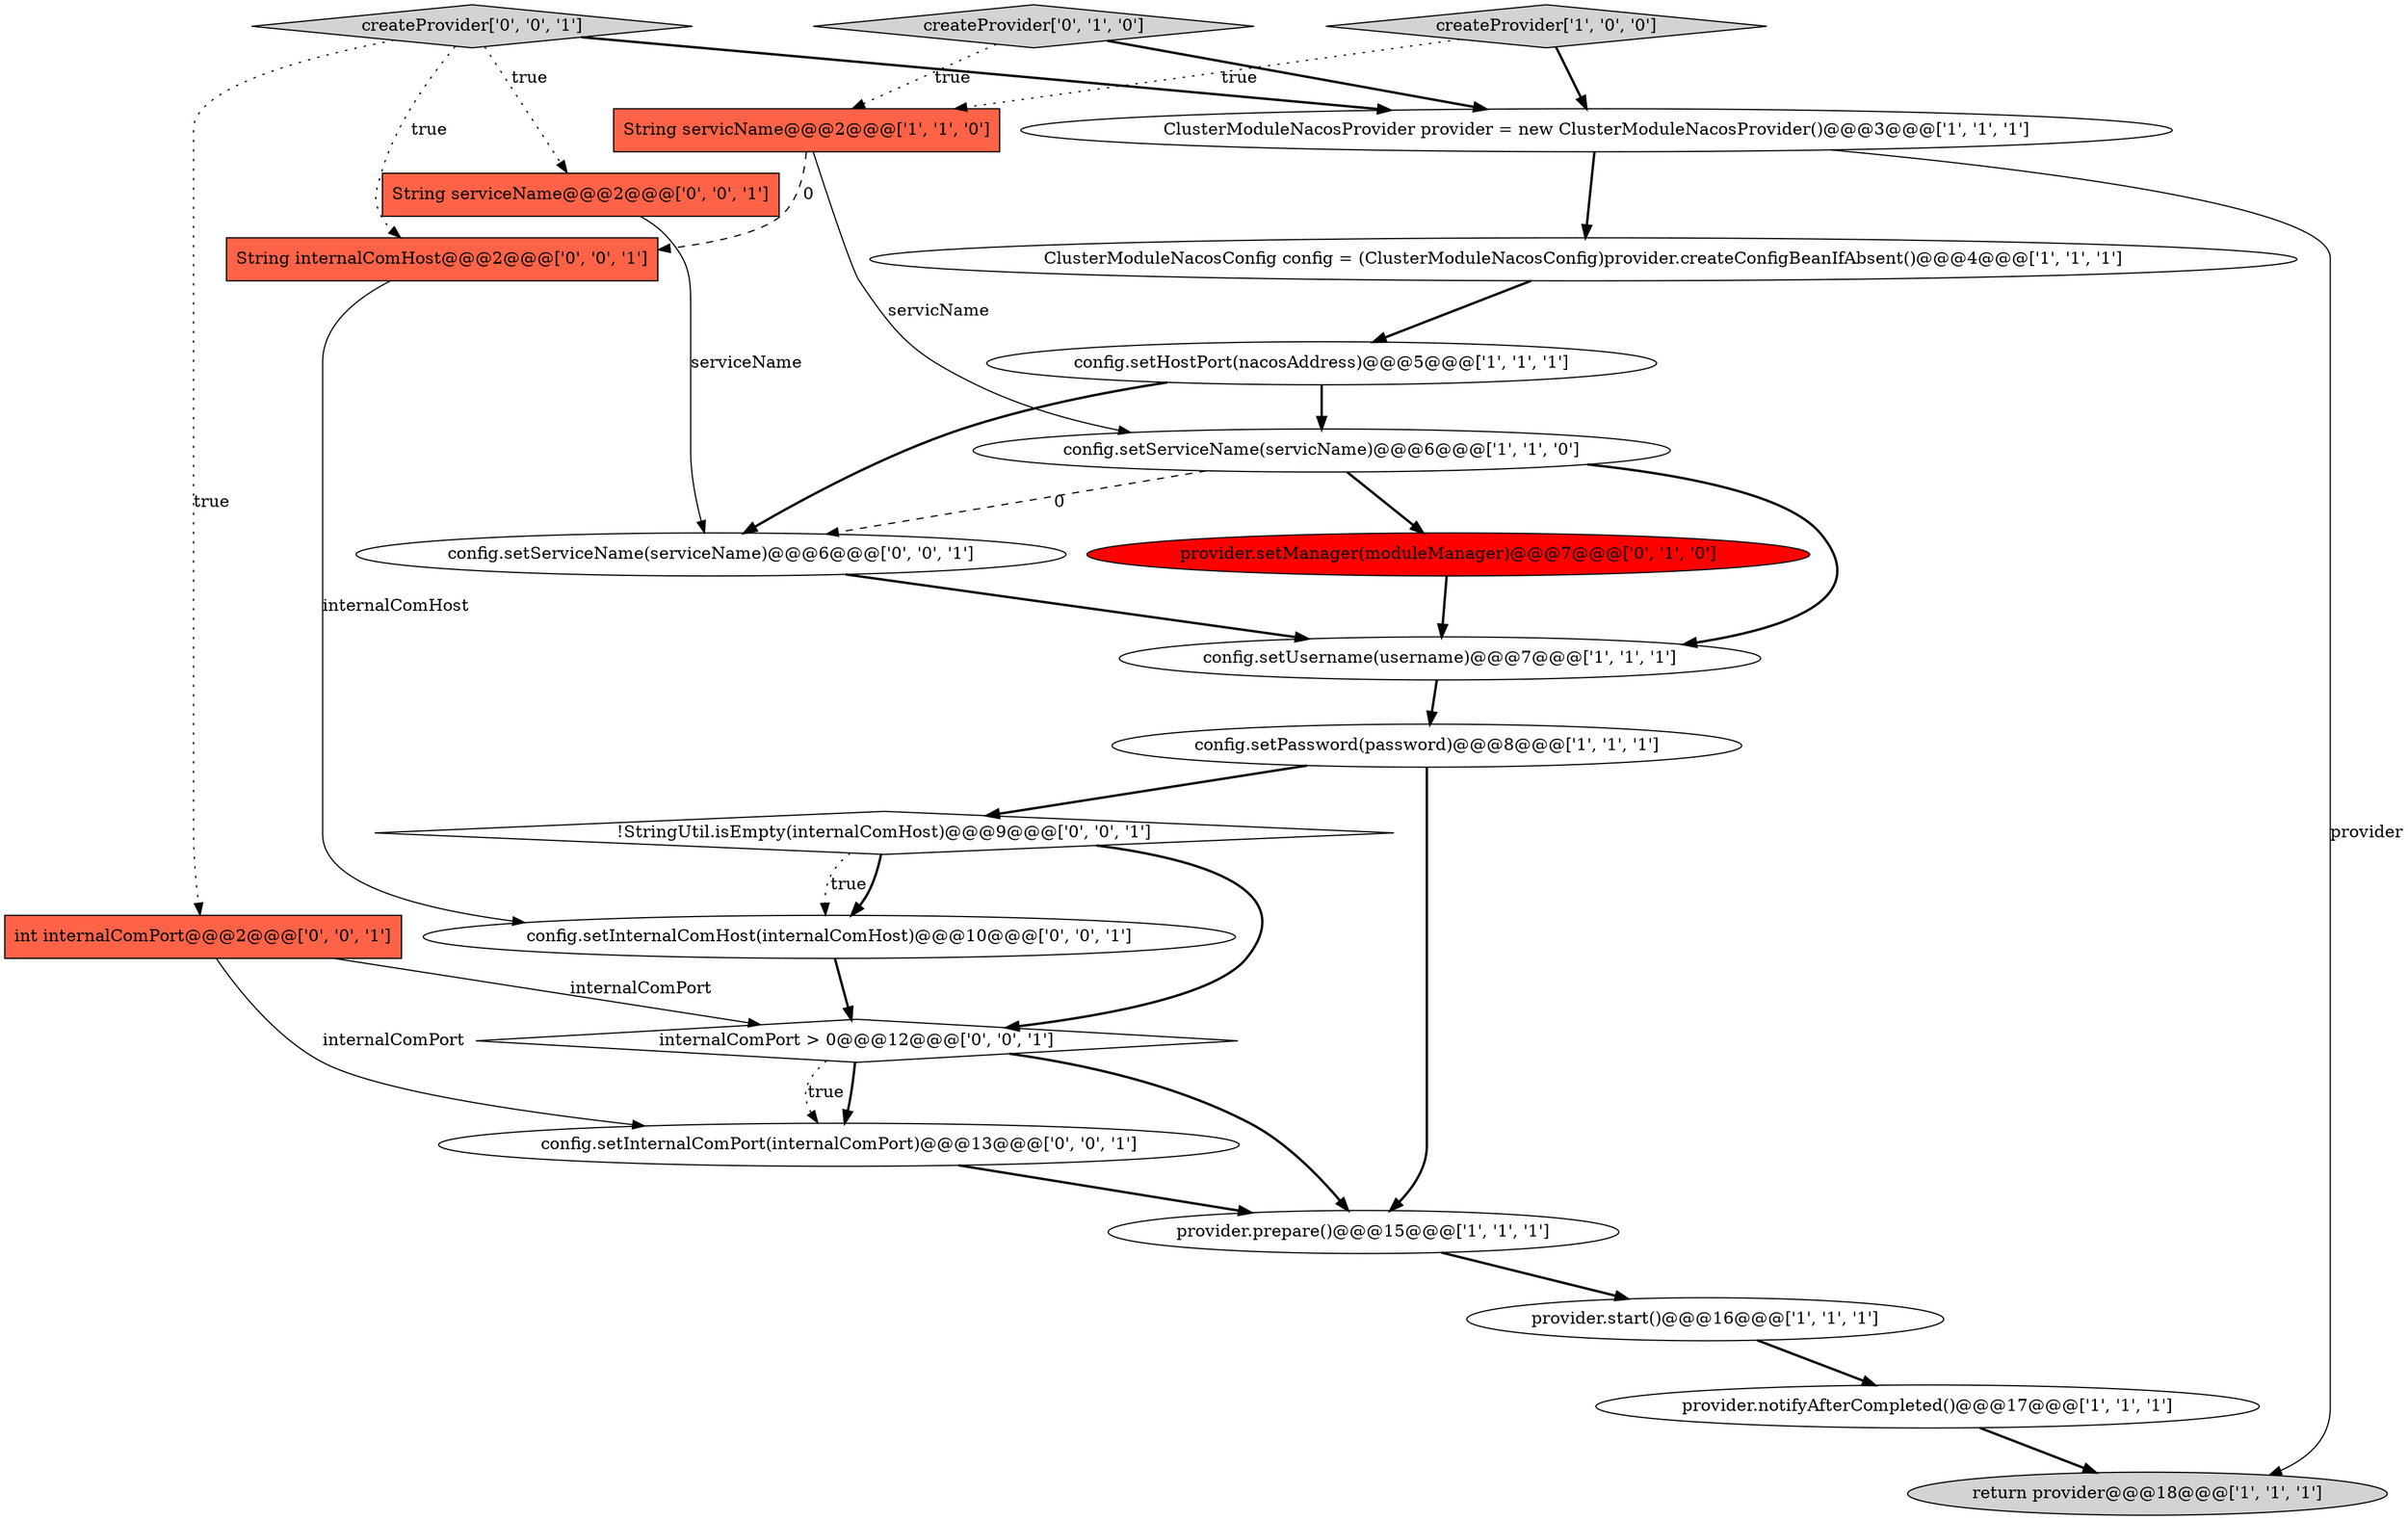 digraph {
4 [style = filled, label = "config.setServiceName(servicName)@@@6@@@['1', '1', '0']", fillcolor = white, shape = ellipse image = "AAA0AAABBB1BBB"];
7 [style = filled, label = "ClusterModuleNacosProvider provider = new ClusterModuleNacosProvider()@@@3@@@['1', '1', '1']", fillcolor = white, shape = ellipse image = "AAA0AAABBB1BBB"];
9 [style = filled, label = "String servicName@@@2@@@['1', '1', '0']", fillcolor = tomato, shape = box image = "AAA0AAABBB1BBB"];
13 [style = filled, label = "provider.setManager(moduleManager)@@@7@@@['0', '1', '0']", fillcolor = red, shape = ellipse image = "AAA1AAABBB2BBB"];
2 [style = filled, label = "config.setUsername(username)@@@7@@@['1', '1', '1']", fillcolor = white, shape = ellipse image = "AAA0AAABBB1BBB"];
0 [style = filled, label = "provider.notifyAfterCompleted()@@@17@@@['1', '1', '1']", fillcolor = white, shape = ellipse image = "AAA0AAABBB1BBB"];
21 [style = filled, label = "String internalComHost@@@2@@@['0', '0', '1']", fillcolor = tomato, shape = box image = "AAA0AAABBB3BBB"];
17 [style = filled, label = "createProvider['0', '0', '1']", fillcolor = lightgray, shape = diamond image = "AAA0AAABBB3BBB"];
16 [style = filled, label = "config.setServiceName(serviceName)@@@6@@@['0', '0', '1']", fillcolor = white, shape = ellipse image = "AAA0AAABBB3BBB"];
14 [style = filled, label = "!StringUtil.isEmpty(internalComHost)@@@9@@@['0', '0', '1']", fillcolor = white, shape = diamond image = "AAA0AAABBB3BBB"];
15 [style = filled, label = "int internalComPort@@@2@@@['0', '0', '1']", fillcolor = tomato, shape = box image = "AAA0AAABBB3BBB"];
10 [style = filled, label = "createProvider['1', '0', '0']", fillcolor = lightgray, shape = diamond image = "AAA0AAABBB1BBB"];
3 [style = filled, label = "return provider@@@18@@@['1', '1', '1']", fillcolor = lightgray, shape = ellipse image = "AAA0AAABBB1BBB"];
22 [style = filled, label = "config.setInternalComPort(internalComPort)@@@13@@@['0', '0', '1']", fillcolor = white, shape = ellipse image = "AAA0AAABBB3BBB"];
1 [style = filled, label = "config.setHostPort(nacosAddress)@@@5@@@['1', '1', '1']", fillcolor = white, shape = ellipse image = "AAA0AAABBB1BBB"];
18 [style = filled, label = "internalComPort > 0@@@12@@@['0', '0', '1']", fillcolor = white, shape = diamond image = "AAA0AAABBB3BBB"];
11 [style = filled, label = "provider.start()@@@16@@@['1', '1', '1']", fillcolor = white, shape = ellipse image = "AAA0AAABBB1BBB"];
5 [style = filled, label = "ClusterModuleNacosConfig config = (ClusterModuleNacosConfig)provider.createConfigBeanIfAbsent()@@@4@@@['1', '1', '1']", fillcolor = white, shape = ellipse image = "AAA0AAABBB1BBB"];
19 [style = filled, label = "String serviceName@@@2@@@['0', '0', '1']", fillcolor = tomato, shape = box image = "AAA0AAABBB3BBB"];
6 [style = filled, label = "provider.prepare()@@@15@@@['1', '1', '1']", fillcolor = white, shape = ellipse image = "AAA0AAABBB1BBB"];
20 [style = filled, label = "config.setInternalComHost(internalComHost)@@@10@@@['0', '0', '1']", fillcolor = white, shape = ellipse image = "AAA0AAABBB3BBB"];
8 [style = filled, label = "config.setPassword(password)@@@8@@@['1', '1', '1']", fillcolor = white, shape = ellipse image = "AAA0AAABBB1BBB"];
12 [style = filled, label = "createProvider['0', '1', '0']", fillcolor = lightgray, shape = diamond image = "AAA0AAABBB2BBB"];
0->3 [style = bold, label=""];
1->4 [style = bold, label=""];
4->16 [style = dashed, label="0"];
4->13 [style = bold, label=""];
8->14 [style = bold, label=""];
8->6 [style = bold, label=""];
4->2 [style = bold, label=""];
16->2 [style = bold, label=""];
10->9 [style = dotted, label="true"];
10->7 [style = bold, label=""];
12->7 [style = bold, label=""];
9->4 [style = solid, label="servicName"];
19->16 [style = solid, label="serviceName"];
17->7 [style = bold, label=""];
15->18 [style = solid, label="internalComPort"];
20->18 [style = bold, label=""];
14->20 [style = dotted, label="true"];
5->1 [style = bold, label=""];
7->5 [style = bold, label=""];
11->0 [style = bold, label=""];
18->22 [style = bold, label=""];
17->15 [style = dotted, label="true"];
21->20 [style = solid, label="internalComHost"];
18->6 [style = bold, label=""];
1->16 [style = bold, label=""];
9->21 [style = dashed, label="0"];
6->11 [style = bold, label=""];
14->20 [style = bold, label=""];
17->19 [style = dotted, label="true"];
14->18 [style = bold, label=""];
7->3 [style = solid, label="provider"];
17->21 [style = dotted, label="true"];
12->9 [style = dotted, label="true"];
15->22 [style = solid, label="internalComPort"];
2->8 [style = bold, label=""];
22->6 [style = bold, label=""];
13->2 [style = bold, label=""];
18->22 [style = dotted, label="true"];
}
